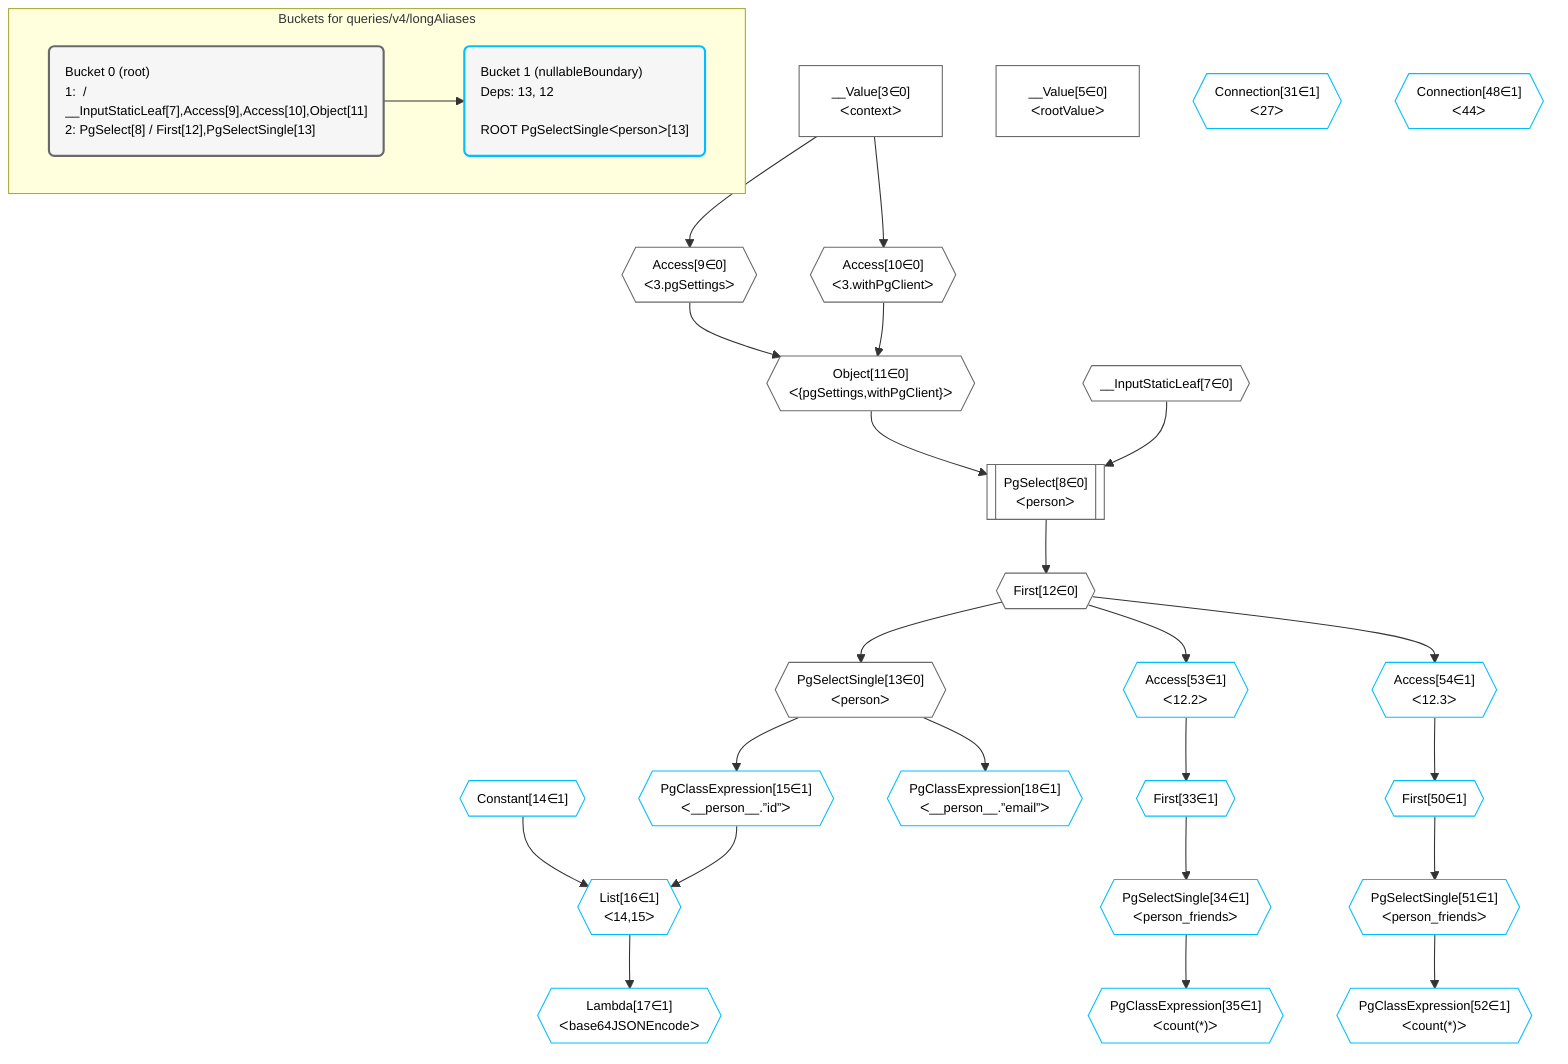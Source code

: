 %%{init: {'themeVariables': { 'fontSize': '12px'}}}%%
graph TD
    classDef path fill:#eee,stroke:#000,color:#000
    classDef plan fill:#fff,stroke-width:1px,color:#000
    classDef itemplan fill:#fff,stroke-width:2px,color:#000
    classDef unbatchedplan fill:#dff,stroke-width:1px,color:#000
    classDef sideeffectplan fill:#fcc,stroke-width:2px,color:#000
    classDef bucket fill:#f6f6f6,color:#000,stroke-width:2px,text-align:left


    %% define steps
    __Value3["__Value[3∈0]<br />ᐸcontextᐳ"]:::plan
    __Value5["__Value[5∈0]<br />ᐸrootValueᐳ"]:::plan
    __InputStaticLeaf7{{"__InputStaticLeaf[7∈0]"}}:::plan
    Access9{{"Access[9∈0]<br />ᐸ3.pgSettingsᐳ"}}:::plan
    Access10{{"Access[10∈0]<br />ᐸ3.withPgClientᐳ"}}:::plan
    Object11{{"Object[11∈0]<br />ᐸ{pgSettings,withPgClient}ᐳ"}}:::plan
    PgSelect8[["PgSelect[8∈0]<br />ᐸpersonᐳ"]]:::plan
    First12{{"First[12∈0]"}}:::plan
    PgSelectSingle13{{"PgSelectSingle[13∈0]<br />ᐸpersonᐳ"}}:::plan
    Constant14{{"Constant[14∈1]"}}:::plan
    PgClassExpression15{{"PgClassExpression[15∈1]<br />ᐸ__person__.”id”ᐳ"}}:::plan
    List16{{"List[16∈1]<br />ᐸ14,15ᐳ"}}:::plan
    Lambda17{{"Lambda[17∈1]<br />ᐸbase64JSONEncodeᐳ"}}:::plan
    PgClassExpression18{{"PgClassExpression[18∈1]<br />ᐸ__person__.”email”ᐳ"}}:::plan
    Connection31{{"Connection[31∈1]<br />ᐸ27ᐳ"}}:::plan
    Access53{{"Access[53∈1]<br />ᐸ12.2ᐳ"}}:::plan
    First33{{"First[33∈1]"}}:::plan
    PgSelectSingle34{{"PgSelectSingle[34∈1]<br />ᐸperson_friendsᐳ"}}:::plan
    PgClassExpression35{{"PgClassExpression[35∈1]<br />ᐸcount(*)ᐳ"}}:::plan
    Connection48{{"Connection[48∈1]<br />ᐸ44ᐳ"}}:::plan
    Access54{{"Access[54∈1]<br />ᐸ12.3ᐳ"}}:::plan
    First50{{"First[50∈1]"}}:::plan
    PgSelectSingle51{{"PgSelectSingle[51∈1]<br />ᐸperson_friendsᐳ"}}:::plan
    PgClassExpression52{{"PgClassExpression[52∈1]<br />ᐸcount(*)ᐳ"}}:::plan

    %% plan dependencies
    __Value3 --> Access9
    __Value3 --> Access10
    Access9 & Access10 --> Object11
    Object11 & __InputStaticLeaf7 --> PgSelect8
    PgSelect8 --> First12
    First12 --> PgSelectSingle13
    PgSelectSingle13 --> PgClassExpression15
    Constant14 & PgClassExpression15 --> List16
    List16 --> Lambda17
    PgSelectSingle13 --> PgClassExpression18
    First12 --> Access53
    Access53 --> First33
    First33 --> PgSelectSingle34
    PgSelectSingle34 --> PgClassExpression35
    First12 --> Access54
    Access54 --> First50
    First50 --> PgSelectSingle51
    PgSelectSingle51 --> PgClassExpression52

    subgraph "Buckets for queries/v4/longAliases"
    Bucket0("Bucket 0 (root)<br />1:  / __InputStaticLeaf[7],Access[9],Access[10],Object[11]<br />2: PgSelect[8] / First[12],PgSelectSingle[13]"):::bucket
    classDef bucket0 stroke:#696969
    class Bucket0,__Value3,__Value5,__InputStaticLeaf7,PgSelect8,Access9,Access10,Object11,First12,PgSelectSingle13 bucket0
    Bucket1("Bucket 1 (nullableBoundary)<br />Deps: 13, 12<br /><br />ROOT PgSelectSingleᐸpersonᐳ[13]"):::bucket
    classDef bucket1 stroke:#00bfff
    class Bucket1,Constant14,PgClassExpression15,List16,Lambda17,PgClassExpression18,Connection31,First33,PgSelectSingle34,PgClassExpression35,Connection48,First50,PgSelectSingle51,PgClassExpression52,Access53,Access54 bucket1
    Bucket0 --> Bucket1
    end